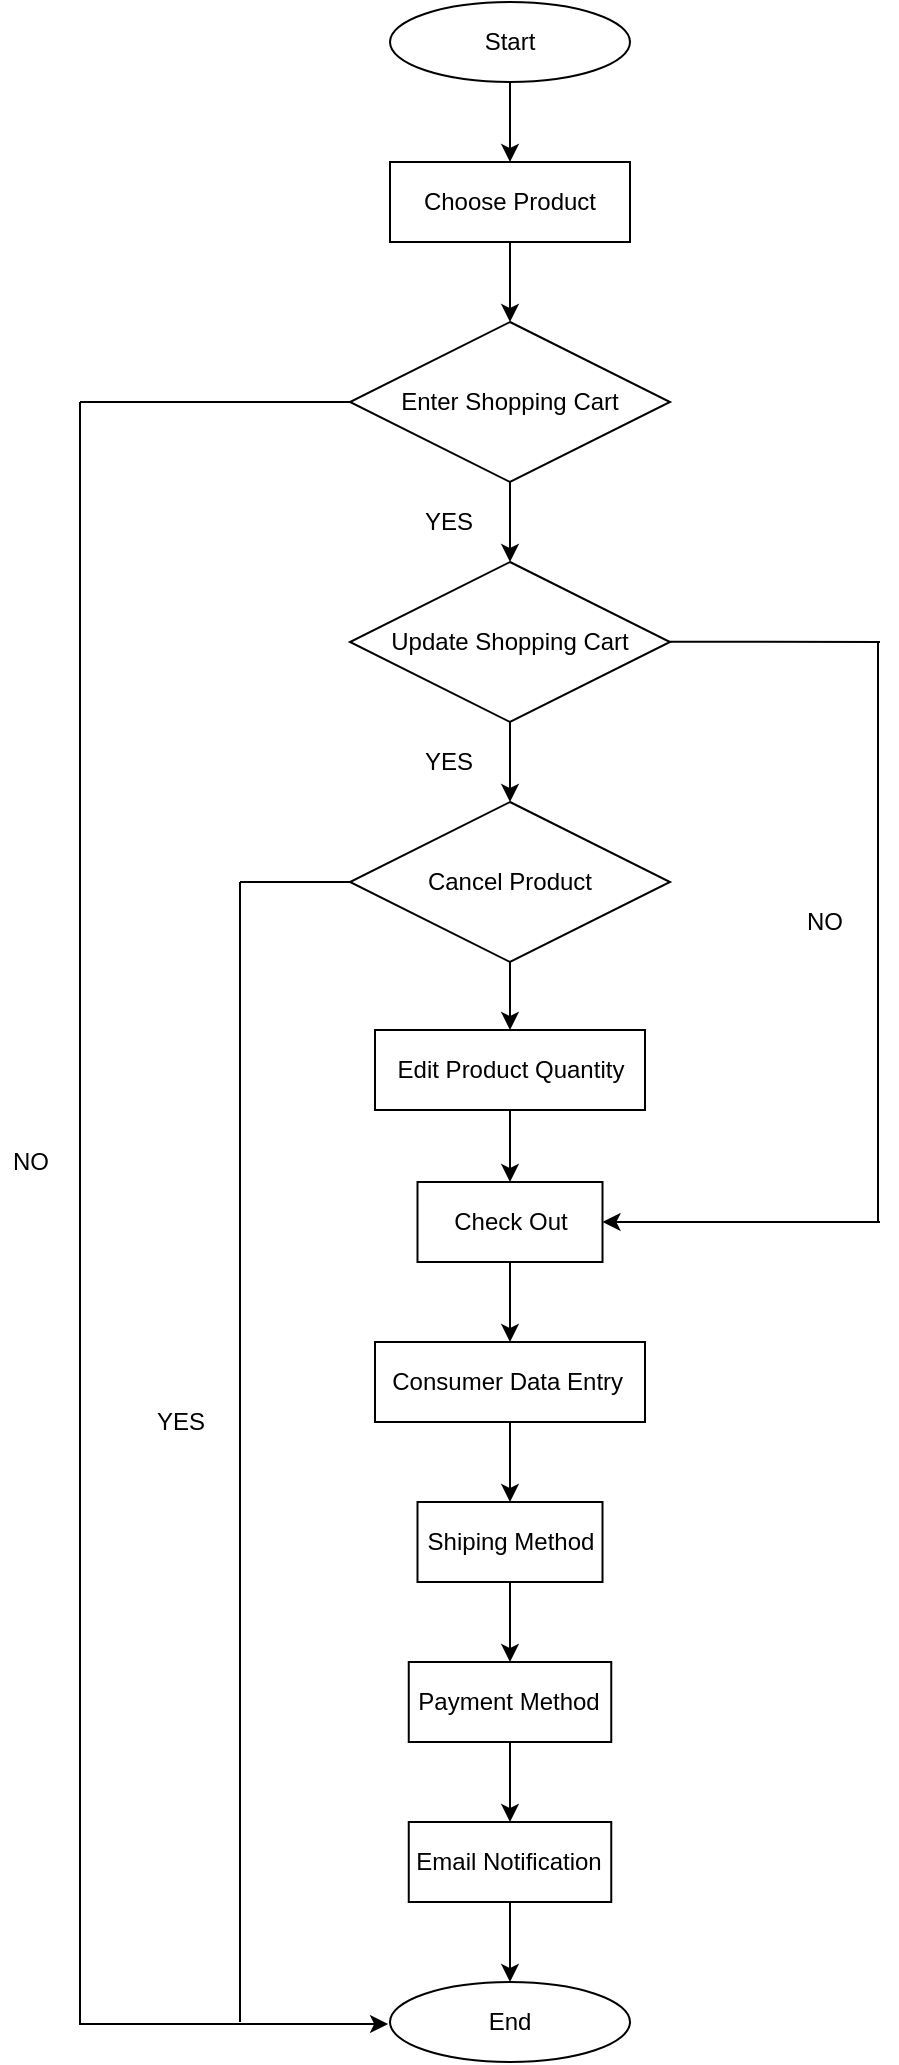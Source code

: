 <mxfile>
    <diagram id="GRt6JCN2TEIiWm1oGvts" name="Page-1">
        <mxGraphModel dx="625" dy="470" grid="1" gridSize="10" guides="1" tooltips="1" connect="1" arrows="1" fold="1" page="1" pageScale="1" pageWidth="850" pageHeight="1100" math="0" shadow="0">
            <root>
                <mxCell id="0"/>
                <mxCell id="1" parent="0"/>
                <mxCell id="9" style="edgeStyle=none;html=1;exitX=0.5;exitY=1;exitDx=0;exitDy=0;entryX=0.5;entryY=0;entryDx=0;entryDy=0;" edge="1" parent="1" source="10">
                    <mxGeometry relative="1" as="geometry">
                        <mxPoint x="335" y="100" as="targetPoint"/>
                    </mxGeometry>
                </mxCell>
                <mxCell id="10" value="Start" style="ellipse;whiteSpace=wrap;html=1;" vertex="1" parent="1">
                    <mxGeometry x="275" y="20" width="120" height="40" as="geometry"/>
                </mxCell>
                <mxCell id="11" style="edgeStyle=none;html=1;exitX=0.5;exitY=1;exitDx=0;exitDy=0;entryX=0.5;entryY=0;entryDx=0;entryDy=0;" edge="1" parent="1" target="13">
                    <mxGeometry relative="1" as="geometry">
                        <mxPoint x="335" y="140" as="sourcePoint"/>
                    </mxGeometry>
                </mxCell>
                <mxCell id="15" style="edgeStyle=none;html=1;exitX=0.5;exitY=1;exitDx=0;exitDy=0;entryX=0.5;entryY=0;entryDx=0;entryDy=0;" edge="1" parent="1" source="13" target="14">
                    <mxGeometry relative="1" as="geometry"/>
                </mxCell>
                <mxCell id="13" value="Enter Shopping Cart" style="rhombus;whiteSpace=wrap;html=1;" vertex="1" parent="1">
                    <mxGeometry x="255" y="180" width="160" height="80" as="geometry"/>
                </mxCell>
                <mxCell id="18" style="edgeStyle=none;html=1;exitX=0.5;exitY=1;exitDx=0;exitDy=0;entryX=0.5;entryY=0;entryDx=0;entryDy=0;" edge="1" parent="1" source="14" target="16">
                    <mxGeometry relative="1" as="geometry"/>
                </mxCell>
                <mxCell id="14" value="Update Shopping Cart" style="rhombus;whiteSpace=wrap;html=1;" vertex="1" parent="1">
                    <mxGeometry x="255" y="300" width="160" height="80" as="geometry"/>
                </mxCell>
                <mxCell id="22" style="edgeStyle=none;html=1;exitX=0.5;exitY=1;exitDx=0;exitDy=0;entryX=0.5;entryY=0;entryDx=0;entryDy=0;" edge="1" parent="1" source="16" target="20">
                    <mxGeometry relative="1" as="geometry"/>
                </mxCell>
                <mxCell id="16" value="Cancel Product" style="rhombus;whiteSpace=wrap;html=1;" vertex="1" parent="1">
                    <mxGeometry x="255" y="420" width="160" height="80" as="geometry"/>
                </mxCell>
                <mxCell id="17" value="YES" style="text;html=1;align=center;verticalAlign=middle;resizable=0;points=[];autosize=1;strokeColor=none;fillColor=none;" vertex="1" parent="1">
                    <mxGeometry x="284.38" y="270" width="40" height="20" as="geometry"/>
                </mxCell>
                <mxCell id="19" value="YES" style="text;html=1;align=center;verticalAlign=middle;resizable=0;points=[];autosize=1;strokeColor=none;fillColor=none;" vertex="1" parent="1">
                    <mxGeometry x="284.38" y="390" width="40" height="20" as="geometry"/>
                </mxCell>
                <mxCell id="24" style="edgeStyle=none;html=1;exitX=0.5;exitY=1;exitDx=0;exitDy=0;" edge="1" parent="1" source="20" target="23">
                    <mxGeometry relative="1" as="geometry"/>
                </mxCell>
                <mxCell id="20" value="Edit Product Quantity" style="rounded=0;whiteSpace=wrap;html=1;" vertex="1" parent="1">
                    <mxGeometry x="267.5" y="534" width="135" height="40" as="geometry"/>
                </mxCell>
                <mxCell id="21" value="&lt;span&gt;Choose Product&lt;/span&gt;" style="rounded=0;whiteSpace=wrap;html=1;" vertex="1" parent="1">
                    <mxGeometry x="275" y="100" width="120" height="40" as="geometry"/>
                </mxCell>
                <mxCell id="26" style="edgeStyle=none;html=1;exitX=0.5;exitY=1;exitDx=0;exitDy=0;entryX=0.5;entryY=0;entryDx=0;entryDy=0;" edge="1" parent="1" source="23" target="25">
                    <mxGeometry relative="1" as="geometry"/>
                </mxCell>
                <mxCell id="23" value="Check Out" style="rounded=0;whiteSpace=wrap;html=1;" vertex="1" parent="1">
                    <mxGeometry x="288.75" y="610" width="92.5" height="40" as="geometry"/>
                </mxCell>
                <mxCell id="28" style="edgeStyle=none;html=1;exitX=0.5;exitY=1;exitDx=0;exitDy=0;entryX=0.5;entryY=0;entryDx=0;entryDy=0;" edge="1" parent="1" source="25" target="27">
                    <mxGeometry relative="1" as="geometry"/>
                </mxCell>
                <mxCell id="25" value="Consumer Data Entry&amp;nbsp;" style="rounded=0;whiteSpace=wrap;html=1;" vertex="1" parent="1">
                    <mxGeometry x="267.5" y="690" width="135" height="40" as="geometry"/>
                </mxCell>
                <mxCell id="30" style="edgeStyle=none;html=1;exitX=0.5;exitY=1;exitDx=0;exitDy=0;entryX=0.5;entryY=0;entryDx=0;entryDy=0;" edge="1" parent="1" source="27" target="29">
                    <mxGeometry relative="1" as="geometry"/>
                </mxCell>
                <mxCell id="27" value="Shiping Method" style="rounded=0;whiteSpace=wrap;html=1;" vertex="1" parent="1">
                    <mxGeometry x="288.75" y="770" width="92.5" height="40" as="geometry"/>
                </mxCell>
                <mxCell id="37" style="edgeStyle=none;html=1;exitX=0.5;exitY=1;exitDx=0;exitDy=0;" edge="1" parent="1" source="29" target="31">
                    <mxGeometry relative="1" as="geometry"/>
                </mxCell>
                <mxCell id="29" value="Payment Method" style="rounded=0;whiteSpace=wrap;html=1;" vertex="1" parent="1">
                    <mxGeometry x="284.38" y="850" width="101.25" height="40" as="geometry"/>
                </mxCell>
                <mxCell id="38" style="edgeStyle=none;html=1;exitX=0.5;exitY=1;exitDx=0;exitDy=0;entryX=0.5;entryY=0;entryDx=0;entryDy=0;" edge="1" parent="1" source="31" target="36">
                    <mxGeometry relative="1" as="geometry"/>
                </mxCell>
                <mxCell id="31" value="Email Notification" style="rounded=0;whiteSpace=wrap;html=1;" vertex="1" parent="1">
                    <mxGeometry x="284.38" y="930" width="101.25" height="40" as="geometry"/>
                </mxCell>
                <mxCell id="36" value="End" style="ellipse;whiteSpace=wrap;html=1;" vertex="1" parent="1">
                    <mxGeometry x="275" y="1010" width="120" height="40" as="geometry"/>
                </mxCell>
                <mxCell id="42" value="" style="endArrow=none;html=1;exitX=0;exitY=0.5;exitDx=0;exitDy=0;" edge="1" parent="1" source="13">
                    <mxGeometry width="50" height="50" relative="1" as="geometry">
                        <mxPoint x="300" y="360" as="sourcePoint"/>
                        <mxPoint x="120" y="220" as="targetPoint"/>
                    </mxGeometry>
                </mxCell>
                <mxCell id="45" value="" style="endArrow=none;html=1;" edge="1" parent="1">
                    <mxGeometry width="50" height="50" relative="1" as="geometry">
                        <mxPoint x="120" y="1031.5" as="sourcePoint"/>
                        <mxPoint x="120" y="220" as="targetPoint"/>
                    </mxGeometry>
                </mxCell>
                <mxCell id="46" value="" style="endArrow=classic;html=1;entryX=-0.008;entryY=0.325;entryDx=0;entryDy=0;entryPerimeter=0;" edge="1" parent="1">
                    <mxGeometry width="50" height="50" relative="1" as="geometry">
                        <mxPoint x="120" y="1031" as="sourcePoint"/>
                        <mxPoint x="274.04" y="1031" as="targetPoint"/>
                    </mxGeometry>
                </mxCell>
                <mxCell id="47" value="" style="endArrow=none;html=1;" edge="1" parent="1">
                    <mxGeometry width="50" height="50" relative="1" as="geometry">
                        <mxPoint x="200" y="460" as="sourcePoint"/>
                        <mxPoint x="256" y="460" as="targetPoint"/>
                    </mxGeometry>
                </mxCell>
                <mxCell id="49" value="" style="endArrow=none;html=1;" edge="1" parent="1">
                    <mxGeometry width="50" height="50" relative="1" as="geometry">
                        <mxPoint x="200" y="460" as="sourcePoint"/>
                        <mxPoint x="200" y="1030" as="targetPoint"/>
                    </mxGeometry>
                </mxCell>
                <mxCell id="50" value="YES" style="text;html=1;align=center;verticalAlign=middle;resizable=0;points=[];autosize=1;strokeColor=none;fillColor=none;" vertex="1" parent="1">
                    <mxGeometry x="150" y="720" width="40" height="20" as="geometry"/>
                </mxCell>
                <mxCell id="51" value="NO" style="text;html=1;align=center;verticalAlign=middle;resizable=0;points=[];autosize=1;strokeColor=none;fillColor=none;" vertex="1" parent="1">
                    <mxGeometry x="80" y="590" width="30" height="20" as="geometry"/>
                </mxCell>
                <mxCell id="53" value="" style="endArrow=none;html=1;entryX=0.959;entryY=0.398;entryDx=0;entryDy=0;entryPerimeter=0;" edge="1" parent="1">
                    <mxGeometry width="50" height="50" relative="1" as="geometry">
                        <mxPoint x="520" y="340" as="sourcePoint"/>
                        <mxPoint x="414.44" y="339.84" as="targetPoint"/>
                    </mxGeometry>
                </mxCell>
                <mxCell id="55" value="" style="endArrow=none;html=1;" edge="1" parent="1">
                    <mxGeometry width="50" height="50" relative="1" as="geometry">
                        <mxPoint x="519" y="630" as="sourcePoint"/>
                        <mxPoint x="519" y="340" as="targetPoint"/>
                    </mxGeometry>
                </mxCell>
                <mxCell id="56" value="" style="endArrow=classic;html=1;entryX=1;entryY=0.25;entryDx=0;entryDy=0;" edge="1" parent="1">
                    <mxGeometry width="50" height="50" relative="1" as="geometry">
                        <mxPoint x="520" y="630" as="sourcePoint"/>
                        <mxPoint x="381.25" y="630" as="targetPoint"/>
                    </mxGeometry>
                </mxCell>
                <mxCell id="57" value="NO" style="text;html=1;align=center;verticalAlign=middle;resizable=0;points=[];autosize=1;strokeColor=none;fillColor=none;" vertex="1" parent="1">
                    <mxGeometry x="477" y="470" width="30" height="20" as="geometry"/>
                </mxCell>
            </root>
        </mxGraphModel>
    </diagram>
</mxfile>